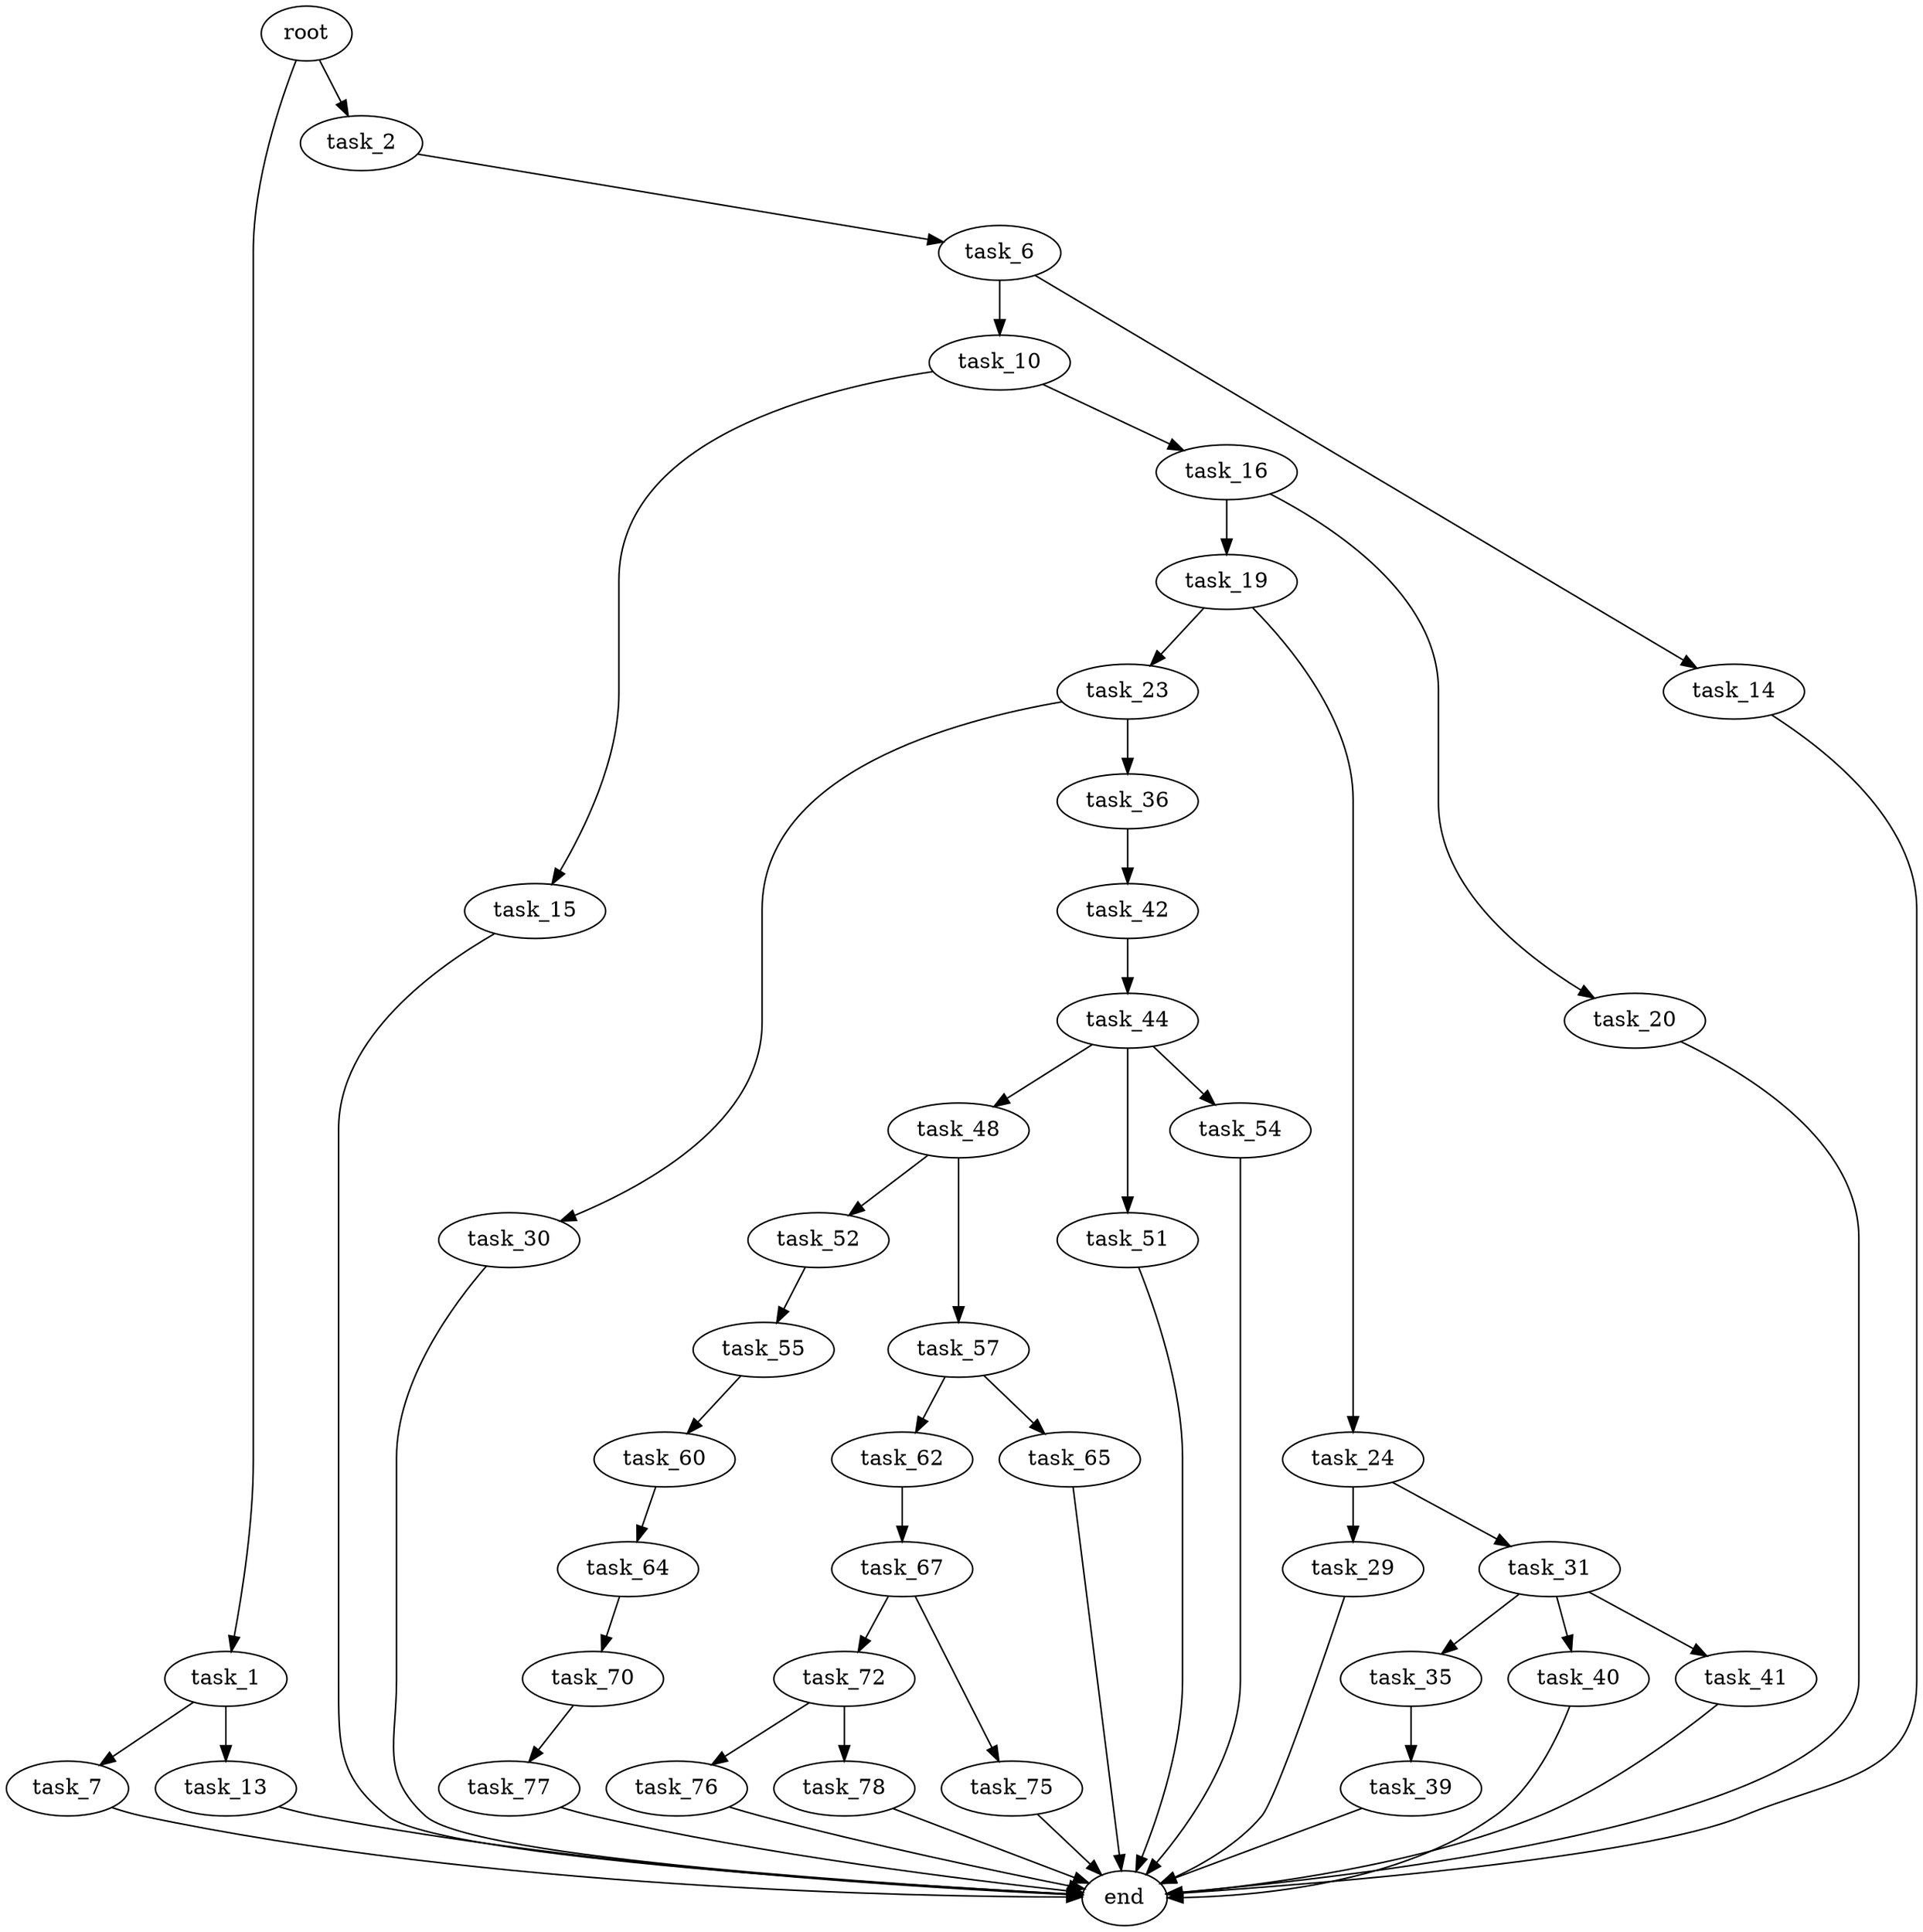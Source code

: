 digraph G {
  root [size="0.000000"];
  task_1 [size="368293445632.000000"];
  task_2 [size="20529134522.000000"];
  task_6 [size="342023917187.000000"];
  task_7 [size="960655100038.000000"];
  task_10 [size="8589934592.000000"];
  task_13 [size="1073741824000.000000"];
  task_14 [size="40908141981.000000"];
  task_15 [size="82000738903.000000"];
  task_16 [size="470974551991.000000"];
  task_19 [size="237819263774.000000"];
  task_20 [size="17238806832.000000"];
  task_23 [size="6927225558.000000"];
  task_24 [size="40792946503.000000"];
  task_29 [size="5347919218.000000"];
  task_30 [size="51503844283.000000"];
  task_31 [size="28991029248.000000"];
  task_35 [size="12430155473.000000"];
  task_36 [size="186773212503.000000"];
  task_39 [size="549755813888.000000"];
  task_40 [size="39394091866.000000"];
  task_41 [size="171019060490.000000"];
  task_42 [size="10842066913.000000"];
  task_44 [size="5270243976.000000"];
  task_48 [size="1073741824000.000000"];
  task_51 [size="36972769400.000000"];
  task_52 [size="28991029248.000000"];
  task_54 [size="190804536122.000000"];
  task_55 [size="55494859770.000000"];
  task_57 [size="134217728000.000000"];
  task_60 [size="145943281015.000000"];
  task_62 [size="443778836235.000000"];
  task_64 [size="506823284079.000000"];
  task_65 [size="231928233984.000000"];
  task_67 [size="216163013736.000000"];
  task_70 [size="8589934592.000000"];
  task_72 [size="8253414837.000000"];
  task_75 [size="782757789696.000000"];
  task_76 [size="90118883779.000000"];
  task_77 [size="368293445632.000000"];
  task_78 [size="4607596150.000000"];
  end [size="0.000000"];

  root -> task_1 [size="1.000000"];
  root -> task_2 [size="1.000000"];
  task_1 -> task_7 [size="411041792.000000"];
  task_1 -> task_13 [size="411041792.000000"];
  task_2 -> task_6 [size="411041792.000000"];
  task_6 -> task_10 [size="301989888.000000"];
  task_6 -> task_14 [size="301989888.000000"];
  task_7 -> end [size="1.000000"];
  task_10 -> task_15 [size="33554432.000000"];
  task_10 -> task_16 [size="33554432.000000"];
  task_13 -> end [size="1.000000"];
  task_14 -> end [size="1.000000"];
  task_15 -> end [size="1.000000"];
  task_16 -> task_19 [size="411041792.000000"];
  task_16 -> task_20 [size="411041792.000000"];
  task_19 -> task_23 [size="301989888.000000"];
  task_19 -> task_24 [size="301989888.000000"];
  task_20 -> end [size="1.000000"];
  task_23 -> task_30 [size="33554432.000000"];
  task_23 -> task_36 [size="33554432.000000"];
  task_24 -> task_29 [size="838860800.000000"];
  task_24 -> task_31 [size="838860800.000000"];
  task_29 -> end [size="1.000000"];
  task_30 -> end [size="1.000000"];
  task_31 -> task_35 [size="75497472.000000"];
  task_31 -> task_40 [size="75497472.000000"];
  task_31 -> task_41 [size="75497472.000000"];
  task_35 -> task_39 [size="411041792.000000"];
  task_36 -> task_42 [size="209715200.000000"];
  task_39 -> end [size="1.000000"];
  task_40 -> end [size="1.000000"];
  task_41 -> end [size="1.000000"];
  task_42 -> task_44 [size="301989888.000000"];
  task_44 -> task_48 [size="134217728.000000"];
  task_44 -> task_51 [size="134217728.000000"];
  task_44 -> task_54 [size="134217728.000000"];
  task_48 -> task_52 [size="838860800.000000"];
  task_48 -> task_57 [size="838860800.000000"];
  task_51 -> end [size="1.000000"];
  task_52 -> task_55 [size="75497472.000000"];
  task_54 -> end [size="1.000000"];
  task_55 -> task_60 [size="209715200.000000"];
  task_57 -> task_62 [size="209715200.000000"];
  task_57 -> task_65 [size="209715200.000000"];
  task_60 -> task_64 [size="411041792.000000"];
  task_62 -> task_67 [size="301989888.000000"];
  task_64 -> task_70 [size="536870912.000000"];
  task_65 -> end [size="1.000000"];
  task_67 -> task_72 [size="411041792.000000"];
  task_67 -> task_75 [size="411041792.000000"];
  task_70 -> task_77 [size="33554432.000000"];
  task_72 -> task_76 [size="134217728.000000"];
  task_72 -> task_78 [size="134217728.000000"];
  task_75 -> end [size="1.000000"];
  task_76 -> end [size="1.000000"];
  task_77 -> end [size="1.000000"];
  task_78 -> end [size="1.000000"];
}
